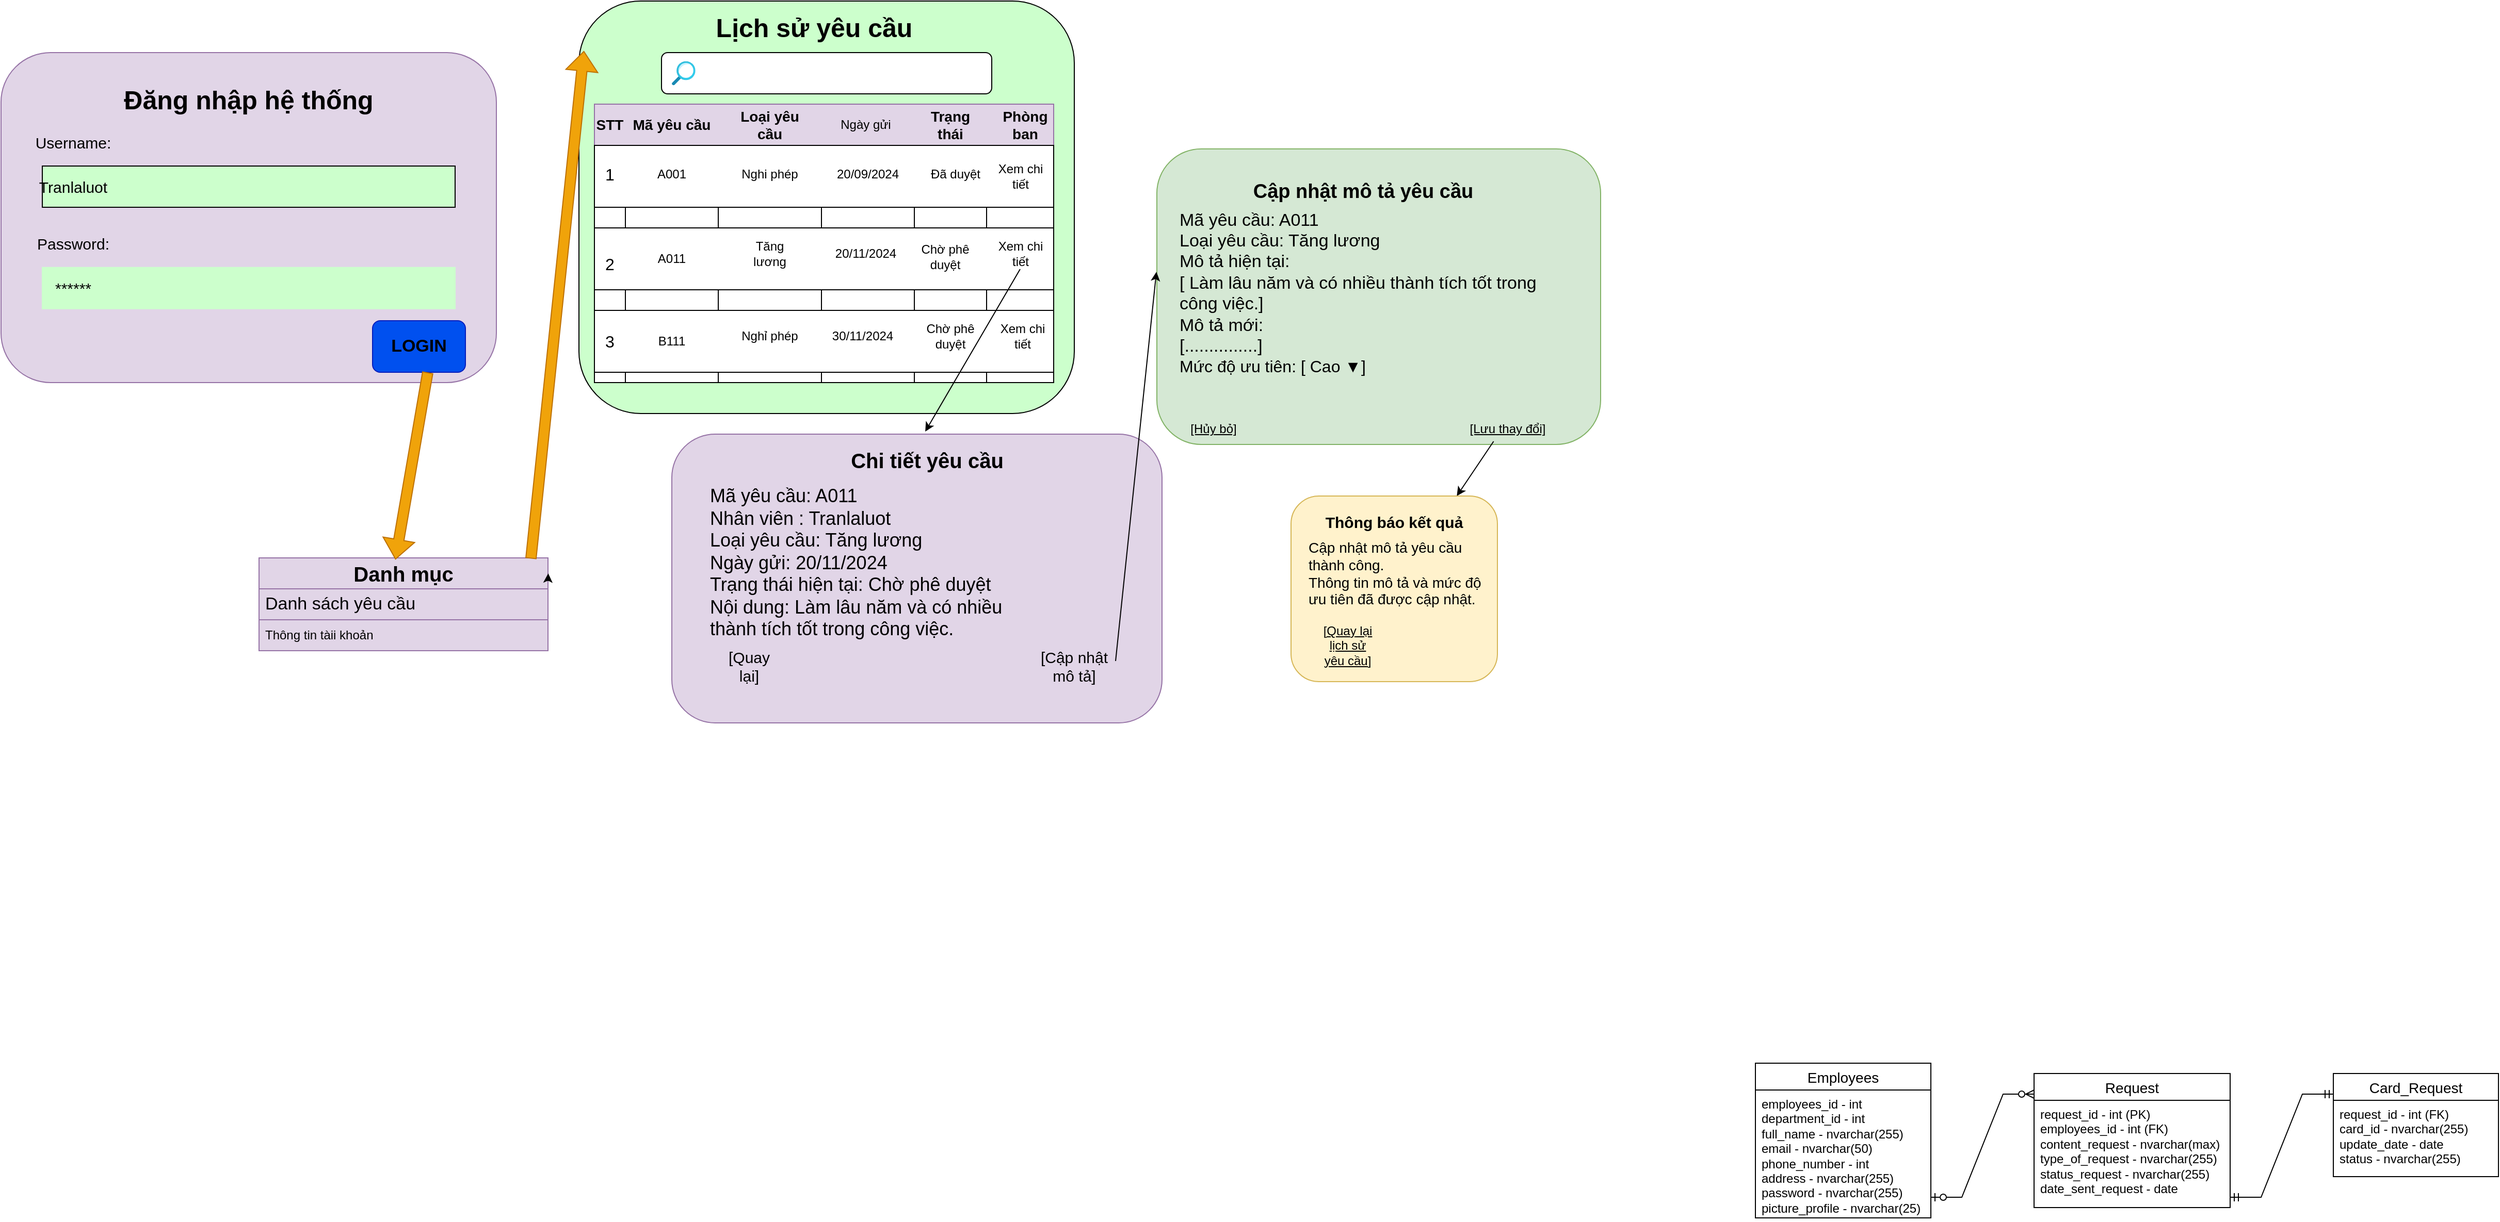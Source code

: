 <mxfile version="25.0.3">
  <diagram name="Trang-1" id="wo70yCYxaLcVJMsX_qfx">
    <mxGraphModel dx="1937" dy="851" grid="1" gridSize="10" guides="1" tooltips="1" connect="1" arrows="1" fold="1" page="1" pageScale="1" pageWidth="3300" pageHeight="4681" math="0" shadow="0">
      <root>
        <mxCell id="0" />
        <mxCell id="1" parent="0" />
        <mxCell id="LpFu22LyahOeN2MfV0FG-60" value="Employees" style="swimlane;fontStyle=0;childLayout=stackLayout;horizontal=1;startSize=26;horizontalStack=0;resizeParent=1;resizeParentMax=0;resizeLast=0;collapsible=1;marginBottom=0;align=center;fontSize=14;" parent="1" vertex="1">
          <mxGeometry x="2490" y="1830" width="170" height="150" as="geometry" />
        </mxCell>
        <mxCell id="LpFu22LyahOeN2MfV0FG-61" value="employees_id - int&lt;div&gt;department_id - int&lt;/div&gt;&lt;div&gt;full_name - nvarchar(255)&lt;/div&gt;&lt;div&gt;email - nvarchar(50)&lt;/div&gt;&lt;div&gt;phone_number - int&lt;/div&gt;&lt;div&gt;address - nvarchar(255)&lt;/div&gt;&lt;div&gt;password - nvarchar(255)&lt;/div&gt;&lt;div&gt;picture_profile - nvarchar(25)&lt;/div&gt;" style="text;strokeColor=none;fillColor=none;spacingLeft=4;spacingRight=4;overflow=hidden;rotatable=0;points=[[0,0.5],[1,0.5]];portConstraint=eastwest;fontSize=12;whiteSpace=wrap;html=1;" parent="LpFu22LyahOeN2MfV0FG-60" vertex="1">
          <mxGeometry y="26" width="170" height="124" as="geometry" />
        </mxCell>
        <mxCell id="LpFu22LyahOeN2MfV0FG-69" value="Card_Request" style="swimlane;fontStyle=0;childLayout=stackLayout;horizontal=1;startSize=26;horizontalStack=0;resizeParent=1;resizeParentMax=0;resizeLast=0;collapsible=1;marginBottom=0;align=center;fontSize=14;" parent="1" vertex="1">
          <mxGeometry x="3050" y="1840" width="160" height="100" as="geometry" />
        </mxCell>
        <mxCell id="LpFu22LyahOeN2MfV0FG-70" value="request_id - int (FK)&lt;div&gt;card_id - nvarchar(255)&lt;/div&gt;&lt;div&gt;update_date - date&lt;/div&gt;&lt;div&gt;status - nvarchar(255)&lt;/div&gt;&lt;div&gt;&lt;br&gt;&lt;/div&gt;" style="text;strokeColor=none;fillColor=none;spacingLeft=4;spacingRight=4;overflow=hidden;rotatable=0;points=[[0,0.5],[1,0.5]];portConstraint=eastwest;fontSize=12;whiteSpace=wrap;html=1;" parent="LpFu22LyahOeN2MfV0FG-69" vertex="1">
          <mxGeometry y="26" width="160" height="74" as="geometry" />
        </mxCell>
        <mxCell id="LpFu22LyahOeN2MfV0FG-83" value="Request" style="swimlane;fontStyle=0;childLayout=stackLayout;horizontal=1;startSize=26;horizontalStack=0;resizeParent=1;resizeParentMax=0;resizeLast=0;collapsible=1;marginBottom=0;align=center;fontSize=14;" parent="1" vertex="1">
          <mxGeometry x="2760" y="1840" width="190" height="130" as="geometry" />
        </mxCell>
        <mxCell id="LpFu22LyahOeN2MfV0FG-84" value="request_id - int (PK)&lt;div&gt;employees_id - int (FK)&lt;/div&gt;&lt;div&gt;content_request - nvarchar(max)&lt;/div&gt;&lt;div&gt;type_of_request - nvarchar(255)&lt;/div&gt;&lt;div&gt;status_request - nvarchar(255)&lt;br&gt;&lt;div&gt;date_sent_request - date&lt;/div&gt;&lt;/div&gt;" style="text;strokeColor=none;fillColor=none;spacingLeft=4;spacingRight=4;overflow=hidden;rotatable=0;points=[[0,0.5],[1,0.5]];portConstraint=eastwest;fontSize=12;whiteSpace=wrap;html=1;" parent="LpFu22LyahOeN2MfV0FG-83" vertex="1">
          <mxGeometry y="26" width="190" height="104" as="geometry" />
        </mxCell>
        <mxCell id="LpFu22LyahOeN2MfV0FG-87" value="" style="edgeStyle=entityRelationEdgeStyle;fontSize=12;html=1;endArrow=ERzeroToMany;startArrow=ERzeroToOne;rounded=0;" parent="1" edge="1">
          <mxGeometry width="100" height="100" relative="1" as="geometry">
            <mxPoint x="2660" y="1960" as="sourcePoint" />
            <mxPoint x="2760" y="1860" as="targetPoint" />
            <Array as="points">
              <mxPoint x="2720" y="1880" />
            </Array>
          </mxGeometry>
        </mxCell>
        <mxCell id="LpFu22LyahOeN2MfV0FG-88" value="" style="edgeStyle=entityRelationEdgeStyle;fontSize=12;html=1;endArrow=ERmandOne;startArrow=ERmandOne;rounded=0;" parent="1" edge="1">
          <mxGeometry width="100" height="100" relative="1" as="geometry">
            <mxPoint x="2950" y="1960" as="sourcePoint" />
            <mxPoint x="3050" y="1860" as="targetPoint" />
          </mxGeometry>
        </mxCell>
        <mxCell id="CiBGgHgG7XloILpeLHoA-193" value="" style="rounded=1;whiteSpace=wrap;html=1;fillColor=#CCFFCC;" vertex="1" parent="1">
          <mxGeometry x="1350" y="800" width="480" height="400" as="geometry" />
        </mxCell>
        <mxCell id="CiBGgHgG7XloILpeLHoA-195" value="&lt;span style=&quot;font-size: 25px;&quot;&gt;&lt;b&gt;Lịch sử yêu cầu&lt;/b&gt;&lt;/span&gt;" style="text;strokeColor=none;align=center;fillColor=none;html=1;verticalAlign=middle;whiteSpace=wrap;rounded=0;" vertex="1" parent="1">
          <mxGeometry x="1462.92" y="810" width="230" height="30" as="geometry" />
        </mxCell>
        <mxCell id="CiBGgHgG7XloILpeLHoA-196" value="" style="rounded=1;whiteSpace=wrap;html=1;" vertex="1" parent="1">
          <mxGeometry x="1430" y="850" width="320" height="40" as="geometry" />
        </mxCell>
        <mxCell id="CiBGgHgG7XloILpeLHoA-197" value="" style="image;aspect=fixed;html=1;points=[];align=center;fontSize=12;image=img/lib/azure2/general/Search.svg;" vertex="1" parent="1">
          <mxGeometry x="1440" y="858.37" width="22.92" height="23.27" as="geometry" />
        </mxCell>
        <mxCell id="CiBGgHgG7XloILpeLHoA-198" value="" style="rounded=0;whiteSpace=wrap;html=1;" vertex="1" parent="1">
          <mxGeometry x="1365" y="900" width="30" height="270" as="geometry" />
        </mxCell>
        <mxCell id="CiBGgHgG7XloILpeLHoA-199" value="" style="rounded=0;whiteSpace=wrap;html=1;" vertex="1" parent="1">
          <mxGeometry x="1395" y="900" width="90" height="270" as="geometry" />
        </mxCell>
        <mxCell id="CiBGgHgG7XloILpeLHoA-200" value="" style="rounded=0;whiteSpace=wrap;html=1;" vertex="1" parent="1">
          <mxGeometry x="1485" y="900" width="100" height="270" as="geometry" />
        </mxCell>
        <mxCell id="CiBGgHgG7XloILpeLHoA-201" value="" style="rounded=0;whiteSpace=wrap;html=1;" vertex="1" parent="1">
          <mxGeometry x="1585" y="900" width="90" height="270" as="geometry" />
        </mxCell>
        <mxCell id="CiBGgHgG7XloILpeLHoA-202" value="" style="rounded=0;whiteSpace=wrap;html=1;" vertex="1" parent="1">
          <mxGeometry x="1675" y="900" width="70" height="270" as="geometry" />
        </mxCell>
        <mxCell id="CiBGgHgG7XloILpeLHoA-203" value="" style="rounded=0;whiteSpace=wrap;html=1;" vertex="1" parent="1">
          <mxGeometry x="1745" y="900" width="65" height="270" as="geometry" />
        </mxCell>
        <mxCell id="CiBGgHgG7XloILpeLHoA-204" value="" style="rounded=0;whiteSpace=wrap;html=1;fillColor=#e1d5e7;strokeColor=#9673a6;fontStyle=1;fontSize=14;" vertex="1" parent="1">
          <mxGeometry x="1365" y="900" width="445" height="40" as="geometry" />
        </mxCell>
        <mxCell id="CiBGgHgG7XloILpeLHoA-205" value="&lt;font&gt;STT&lt;/font&gt;" style="text;strokeColor=none;align=center;fillColor=none;html=1;verticalAlign=middle;whiteSpace=wrap;rounded=0;fontStyle=1;fontSize=14;" vertex="1" parent="1">
          <mxGeometry x="1350" y="905" width="60" height="30" as="geometry" />
        </mxCell>
        <mxCell id="CiBGgHgG7XloILpeLHoA-206" value="Mã yêu cầu" style="text;strokeColor=none;align=center;fillColor=none;html=1;verticalAlign=middle;whiteSpace=wrap;rounded=0;fontStyle=1;fontSize=14;" vertex="1" parent="1">
          <mxGeometry x="1400" y="905" width="80" height="30" as="geometry" />
        </mxCell>
        <mxCell id="CiBGgHgG7XloILpeLHoA-208" value="Loại yêu cầu" style="text;strokeColor=none;align=center;fillColor=none;html=1;verticalAlign=middle;whiteSpace=wrap;rounded=0;fontStyle=1;fontSize=14;" vertex="1" parent="1">
          <mxGeometry x="1505" y="905" width="60" height="30" as="geometry" />
        </mxCell>
        <mxCell id="CiBGgHgG7XloILpeLHoA-209" value="Trạng thái" style="text;strokeColor=none;align=center;fillColor=none;html=1;verticalAlign=middle;whiteSpace=wrap;rounded=0;fontStyle=1;fontSize=14;" vertex="1" parent="1">
          <mxGeometry x="1680" y="905" width="60" height="30" as="geometry" />
        </mxCell>
        <mxCell id="CiBGgHgG7XloILpeLHoA-210" value="Phòng ban" style="text;strokeColor=none;align=center;fillColor=none;html=1;verticalAlign=middle;whiteSpace=wrap;rounded=0;fontStyle=1;fontSize=14;" vertex="1" parent="1">
          <mxGeometry x="1750" y="905" width="65" height="30" as="geometry" />
        </mxCell>
        <mxCell id="CiBGgHgG7XloILpeLHoA-211" value="" style="rounded=1;whiteSpace=wrap;html=1;fillColor=#e1d5e7;strokeColor=#9673a6;" vertex="1" parent="1">
          <mxGeometry x="790" y="850" width="480" height="320" as="geometry" />
        </mxCell>
        <mxCell id="CiBGgHgG7XloILpeLHoA-212" value="&lt;font style=&quot;font-size: 25px;&quot;&gt;&lt;b&gt;Đăng nhập hệ thống&lt;/b&gt;&lt;/font&gt;" style="text;strokeColor=none;align=center;fillColor=none;html=1;verticalAlign=middle;whiteSpace=wrap;rounded=0;" vertex="1" parent="1">
          <mxGeometry x="885" y="880" width="290" height="30" as="geometry" />
        </mxCell>
        <mxCell id="CiBGgHgG7XloILpeLHoA-213" value="" style="rounded=0;whiteSpace=wrap;html=1;fillColor=#CCFFCC;" vertex="1" parent="1">
          <mxGeometry x="830" y="960.0" width="400" height="40" as="geometry" />
        </mxCell>
        <mxCell id="CiBGgHgG7XloILpeLHoA-214" value="&lt;font style=&quot;font-size: 15px;&quot;&gt;Username:&lt;/font&gt;" style="text;strokeColor=none;align=center;fillColor=none;html=1;verticalAlign=middle;whiteSpace=wrap;rounded=0;" vertex="1" parent="1">
          <mxGeometry x="830" y="921.64" width="60" height="30" as="geometry" />
        </mxCell>
        <mxCell id="CiBGgHgG7XloILpeLHoA-215" value="" style="rounded=0;whiteSpace=wrap;html=1;fillColor=#CCFFCC;strokeColor=#CCFFCC;" vertex="1" parent="1">
          <mxGeometry x="830" y="1058.36" width="400" height="40" as="geometry" />
        </mxCell>
        <mxCell id="CiBGgHgG7XloILpeLHoA-216" value="&lt;font style=&quot;font-size: 15px;&quot;&gt;Password:&lt;/font&gt;" style="text;strokeColor=none;align=center;fillColor=none;html=1;verticalAlign=middle;whiteSpace=wrap;rounded=0;" vertex="1" parent="1">
          <mxGeometry x="830" y="1020.0" width="60" height="30" as="geometry" />
        </mxCell>
        <mxCell id="CiBGgHgG7XloILpeLHoA-217" value="&lt;span style=&quot;font-size: 15px;&quot;&gt;Tranlaluot&lt;/span&gt;" style="text;strokeColor=none;align=center;fillColor=none;html=1;verticalAlign=middle;whiteSpace=wrap;rounded=0;" vertex="1" parent="1">
          <mxGeometry x="830" y="965.0" width="60" height="30" as="geometry" />
        </mxCell>
        <mxCell id="CiBGgHgG7XloILpeLHoA-218" value="&lt;span style=&quot;font-size: 15px;&quot;&gt;******&lt;/span&gt;" style="text;strokeColor=none;align=center;fillColor=none;html=1;verticalAlign=middle;whiteSpace=wrap;rounded=0;" vertex="1" parent="1">
          <mxGeometry x="830" y="1063.36" width="60" height="30" as="geometry" />
        </mxCell>
        <mxCell id="CiBGgHgG7XloILpeLHoA-219" value="" style="rounded=1;whiteSpace=wrap;html=1;fillColor=#0050ef;fontColor=#ffffff;strokeColor=#001DBC;" vertex="1" parent="1">
          <mxGeometry x="1150" y="1110" width="90" height="50" as="geometry" />
        </mxCell>
        <mxCell id="CiBGgHgG7XloILpeLHoA-220" value="&lt;font style=&quot;font-size: 17px;&quot;&gt;&lt;b&gt;LOGIN&lt;/b&gt;&lt;/font&gt;" style="text;strokeColor=none;align=center;fillColor=none;html=1;verticalAlign=middle;whiteSpace=wrap;rounded=0;" vertex="1" parent="1">
          <mxGeometry x="1165" y="1120" width="60" height="30" as="geometry" />
        </mxCell>
        <mxCell id="CiBGgHgG7XloILpeLHoA-221" value="&lt;font style=&quot;font-size: 20px;&quot;&gt;&lt;b&gt;Danh mục&lt;/b&gt;&lt;/font&gt;" style="swimlane;fontStyle=0;childLayout=stackLayout;horizontal=1;startSize=30;horizontalStack=0;resizeParent=1;resizeParentMax=0;resizeLast=0;collapsible=1;marginBottom=0;whiteSpace=wrap;html=1;fillColor=#e1d5e7;strokeColor=#9673a6;" vertex="1" parent="1">
          <mxGeometry x="1040" y="1340" width="280" height="90" as="geometry" />
        </mxCell>
        <mxCell id="CiBGgHgG7XloILpeLHoA-222" value="&lt;font style=&quot;font-size: 17px;&quot;&gt;Danh sách yêu cầu&amp;nbsp;&lt;/font&gt;" style="text;strokeColor=#9673a6;fillColor=#e1d5e7;align=left;verticalAlign=middle;spacingLeft=4;spacingRight=4;overflow=hidden;points=[[0,0.5],[1,0.5]];portConstraint=eastwest;rotatable=0;whiteSpace=wrap;html=1;" vertex="1" parent="CiBGgHgG7XloILpeLHoA-221">
          <mxGeometry y="30" width="280" height="30" as="geometry" />
        </mxCell>
        <mxCell id="CiBGgHgG7XloILpeLHoA-223" value="Thông tin tàii khoản" style="text;strokeColor=#9673a6;fillColor=#e1d5e7;align=left;verticalAlign=middle;spacingLeft=4;spacingRight=4;overflow=hidden;points=[[0,0.5],[1,0.5]];portConstraint=eastwest;rotatable=0;whiteSpace=wrap;html=1;" vertex="1" parent="CiBGgHgG7XloILpeLHoA-221">
          <mxGeometry y="60" width="280" height="30" as="geometry" />
        </mxCell>
        <mxCell id="CiBGgHgG7XloILpeLHoA-225" style="edgeStyle=orthogonalEdgeStyle;rounded=0;orthogonalLoop=1;jettySize=auto;html=1;exitX=1;exitY=0.25;exitDx=0;exitDy=0;entryX=1.001;entryY=0.167;entryDx=0;entryDy=0;entryPerimeter=0;" edge="1" parent="1" source="CiBGgHgG7XloILpeLHoA-221" target="CiBGgHgG7XloILpeLHoA-221">
          <mxGeometry relative="1" as="geometry" />
        </mxCell>
        <mxCell id="CiBGgHgG7XloILpeLHoA-226" value="" style="shape=flexArrow;endArrow=classic;html=1;rounded=0;fillColor=#f0a30a;strokeColor=#BD7000;exitX=1;exitY=0.25;exitDx=0;exitDy=0;entryX=0.472;entryY=0.018;entryDx=0;entryDy=0;entryPerimeter=0;" edge="1" parent="1" target="CiBGgHgG7XloILpeLHoA-221">
          <mxGeometry width="50" height="50" relative="1" as="geometry">
            <mxPoint x="1203.51" y="1160" as="sourcePoint" />
            <mxPoint x="1156.483" y="1377.5" as="targetPoint" />
          </mxGeometry>
        </mxCell>
        <mxCell id="CiBGgHgG7XloILpeLHoA-227" value="" style="shape=flexArrow;endArrow=classic;html=1;rounded=0;entryX=0.01;entryY=0.121;entryDx=0;entryDy=0;entryPerimeter=0;fillColor=#f0a30a;strokeColor=#BD7000;exitX=0.941;exitY=0.008;exitDx=0;exitDy=0;exitPerimeter=0;" edge="1" parent="1" source="CiBGgHgG7XloILpeLHoA-221" target="CiBGgHgG7XloILpeLHoA-193">
          <mxGeometry width="50" height="50" relative="1" as="geometry">
            <mxPoint x="1190" y="810" as="sourcePoint" />
            <mxPoint x="1050" y="1090" as="targetPoint" />
          </mxGeometry>
        </mxCell>
        <mxCell id="CiBGgHgG7XloILpeLHoA-229" value="" style="rounded=0;whiteSpace=wrap;html=1;" vertex="1" parent="1">
          <mxGeometry x="1365" y="940" width="445" height="60" as="geometry" />
        </mxCell>
        <mxCell id="CiBGgHgG7XloILpeLHoA-230" value="" style="rounded=0;whiteSpace=wrap;html=1;" vertex="1" parent="1">
          <mxGeometry x="1365" y="1020" width="445" height="60" as="geometry" />
        </mxCell>
        <mxCell id="CiBGgHgG7XloILpeLHoA-231" value="" style="rounded=0;whiteSpace=wrap;html=1;" vertex="1" parent="1">
          <mxGeometry x="1365" y="1100" width="445" height="60" as="geometry" />
        </mxCell>
        <mxCell id="CiBGgHgG7XloILpeLHoA-232" value="&lt;font style=&quot;font-size: 16px;&quot;&gt;1&lt;/font&gt;" style="text;strokeColor=none;align=center;fillColor=none;html=1;verticalAlign=middle;whiteSpace=wrap;rounded=0;" vertex="1" parent="1">
          <mxGeometry x="1350" y="953.36" width="60" height="30" as="geometry" />
        </mxCell>
        <mxCell id="CiBGgHgG7XloILpeLHoA-233" value="&lt;font style=&quot;font-size: 16px;&quot;&gt;2&lt;/font&gt;" style="text;strokeColor=none;align=center;fillColor=none;html=1;verticalAlign=middle;whiteSpace=wrap;rounded=0;" vertex="1" parent="1">
          <mxGeometry x="1350" y="1040" width="60" height="30" as="geometry" />
        </mxCell>
        <mxCell id="CiBGgHgG7XloILpeLHoA-234" value="&lt;font style=&quot;font-size: 16px;&quot;&gt;3&lt;/font&gt;" style="text;strokeColor=none;align=center;fillColor=none;html=1;verticalAlign=middle;whiteSpace=wrap;rounded=0;" vertex="1" parent="1">
          <mxGeometry x="1350" y="1115" width="60" height="30" as="geometry" />
        </mxCell>
        <mxCell id="CiBGgHgG7XloILpeLHoA-235" value="A001" style="text;strokeColor=none;align=center;fillColor=none;html=1;verticalAlign=middle;whiteSpace=wrap;rounded=0;" vertex="1" parent="1">
          <mxGeometry x="1410" y="953.36" width="60" height="30" as="geometry" />
        </mxCell>
        <mxCell id="CiBGgHgG7XloILpeLHoA-236" value="A011" style="text;strokeColor=none;align=center;fillColor=none;html=1;verticalAlign=middle;whiteSpace=wrap;rounded=0;" vertex="1" parent="1">
          <mxGeometry x="1410" y="1035" width="60" height="30" as="geometry" />
        </mxCell>
        <mxCell id="CiBGgHgG7XloILpeLHoA-237" value="B111" style="text;strokeColor=none;align=center;fillColor=none;html=1;verticalAlign=middle;whiteSpace=wrap;rounded=0;" vertex="1" parent="1">
          <mxGeometry x="1410" y="1115" width="60" height="30" as="geometry" />
        </mxCell>
        <mxCell id="CiBGgHgG7XloILpeLHoA-241" value="Nghi phép" style="text;strokeColor=none;align=center;fillColor=none;html=1;verticalAlign=middle;whiteSpace=wrap;rounded=0;" vertex="1" parent="1">
          <mxGeometry x="1505" y="953.36" width="60" height="30" as="geometry" />
        </mxCell>
        <mxCell id="CiBGgHgG7XloILpeLHoA-242" value="Tăng lương" style="text;strokeColor=none;align=center;fillColor=none;html=1;verticalAlign=middle;whiteSpace=wrap;rounded=0;" vertex="1" parent="1">
          <mxGeometry x="1505" y="1030" width="60" height="30" as="geometry" />
        </mxCell>
        <mxCell id="CiBGgHgG7XloILpeLHoA-243" value="Nghỉ phép" style="text;strokeColor=none;align=center;fillColor=none;html=1;verticalAlign=middle;whiteSpace=wrap;rounded=0;" vertex="1" parent="1">
          <mxGeometry x="1505" y="1110" width="60" height="30" as="geometry" />
        </mxCell>
        <mxCell id="CiBGgHgG7XloILpeLHoA-244" value="Chờ phê duyệt" style="text;strokeColor=none;align=center;fillColor=none;html=1;verticalAlign=middle;whiteSpace=wrap;rounded=0;" vertex="1" parent="1">
          <mxGeometry x="1675" y="1033.36" width="60" height="30" as="geometry" />
        </mxCell>
        <mxCell id="CiBGgHgG7XloILpeLHoA-245" value="Đã duyệt" style="text;strokeColor=none;align=center;fillColor=none;html=1;verticalAlign=middle;whiteSpace=wrap;rounded=0;" vertex="1" parent="1">
          <mxGeometry x="1685" y="953.36" width="60" height="30" as="geometry" />
        </mxCell>
        <mxCell id="CiBGgHgG7XloILpeLHoA-246" value="Xem chi tiết" style="text;strokeColor=none;align=center;fillColor=none;html=1;verticalAlign=middle;whiteSpace=wrap;rounded=0;" vertex="1" parent="1">
          <mxGeometry x="1747.5" y="955" width="60" height="30" as="geometry" />
        </mxCell>
        <mxCell id="CiBGgHgG7XloILpeLHoA-262" value="Chờ phê duyệt" style="text;strokeColor=none;align=center;fillColor=none;html=1;verticalAlign=middle;whiteSpace=wrap;rounded=0;" vertex="1" parent="1">
          <mxGeometry x="1680" y="1110" width="60" height="30" as="geometry" />
        </mxCell>
        <mxCell id="CiBGgHgG7XloILpeLHoA-263" value="Xem chi tiết" style="text;strokeColor=none;align=center;fillColor=none;html=1;verticalAlign=middle;whiteSpace=wrap;rounded=0;" vertex="1" parent="1">
          <mxGeometry x="1747.5" y="1030" width="60" height="30" as="geometry" />
        </mxCell>
        <mxCell id="CiBGgHgG7XloILpeLHoA-264" value="Xem chi tiết" style="text;strokeColor=none;align=center;fillColor=none;html=1;verticalAlign=middle;whiteSpace=wrap;rounded=0;" vertex="1" parent="1">
          <mxGeometry x="1750" y="1110" width="60" height="30" as="geometry" />
        </mxCell>
        <mxCell id="CiBGgHgG7XloILpeLHoA-265" value="Ngày gửi" style="text;strokeColor=none;align=center;fillColor=none;html=1;verticalAlign=middle;whiteSpace=wrap;rounded=0;" vertex="1" parent="1">
          <mxGeometry x="1597.5" y="905" width="60" height="30" as="geometry" />
        </mxCell>
        <mxCell id="CiBGgHgG7XloILpeLHoA-266" value="20/09/2024" style="text;strokeColor=none;align=center;fillColor=none;html=1;verticalAlign=middle;whiteSpace=wrap;rounded=0;" vertex="1" parent="1">
          <mxGeometry x="1600" y="953.36" width="60" height="30" as="geometry" />
        </mxCell>
        <mxCell id="CiBGgHgG7XloILpeLHoA-267" value="20/11/2024" style="text;strokeColor=none;align=center;fillColor=none;html=1;verticalAlign=middle;whiteSpace=wrap;rounded=0;" vertex="1" parent="1">
          <mxGeometry x="1597.5" y="1030" width="60" height="30" as="geometry" />
        </mxCell>
        <mxCell id="CiBGgHgG7XloILpeLHoA-268" value="30/11/2024" style="text;strokeColor=none;align=center;fillColor=none;html=1;verticalAlign=middle;whiteSpace=wrap;rounded=0;" vertex="1" parent="1">
          <mxGeometry x="1595" y="1110" width="60" height="30" as="geometry" />
        </mxCell>
        <mxCell id="CiBGgHgG7XloILpeLHoA-269" value="" style="rounded=1;whiteSpace=wrap;html=1;fillColor=#e1d5e7;strokeColor=#9673a6;" vertex="1" parent="1">
          <mxGeometry x="1440" y="1220" width="475" height="280" as="geometry" />
        </mxCell>
        <mxCell id="CiBGgHgG7XloILpeLHoA-270" value="&lt;font style=&quot;font-size: 20px;&quot;&gt;&lt;b&gt;Chi tiết yêu cầu&lt;/b&gt;&lt;/font&gt;" style="text;strokeColor=none;align=center;fillColor=none;html=1;verticalAlign=middle;whiteSpace=wrap;rounded=0;" vertex="1" parent="1">
          <mxGeometry x="1605" y="1230" width="165" height="30" as="geometry" />
        </mxCell>
        <mxCell id="CiBGgHgG7XloILpeLHoA-271" value="&lt;font style=&quot;font-size: 18px;&quot;&gt;Mã yêu cầu: A011&lt;/font&gt;&lt;div&gt;&lt;font style=&quot;font-size: 18px;&quot;&gt;Nhân viên : Tranlaluot&lt;/font&gt;&lt;/div&gt;&lt;div&gt;&lt;font style=&quot;font-size: 18px;&quot;&gt;Loại yêu cầu: Tăng lương&lt;/font&gt;&lt;/div&gt;&lt;div&gt;&lt;font style=&quot;font-size: 18px;&quot;&gt;Ngày gửi: 20/11/2024&lt;/font&gt;&lt;/div&gt;&lt;div&gt;&lt;font style=&quot;font-size: 18px;&quot;&gt;Trạng thái hiện tại: Chờ phê duyệt&lt;/font&gt;&lt;/div&gt;&lt;div&gt;&lt;font style=&quot;font-size: 18px;&quot;&gt;Nội dung: Làm lâu năm và có nhiều thành tích tốt trong công việc.&lt;/font&gt;&lt;/div&gt;" style="text;strokeColor=none;align=left;fillColor=none;html=1;verticalAlign=middle;whiteSpace=wrap;rounded=0;" vertex="1" parent="1">
          <mxGeometry x="1475" y="1270" width="335" height="150" as="geometry" />
        </mxCell>
        <mxCell id="CiBGgHgG7XloILpeLHoA-272" value="&lt;font style=&quot;font-size: 15px;&quot;&gt;[Quay lại]&lt;/font&gt;" style="text;strokeColor=none;align=center;fillColor=none;html=1;verticalAlign=middle;whiteSpace=wrap;rounded=0;" vertex="1" parent="1">
          <mxGeometry x="1485" y="1430" width="60" height="30" as="geometry" />
        </mxCell>
        <mxCell id="CiBGgHgG7XloILpeLHoA-273" value="&lt;font style=&quot;font-size: 15px;&quot;&gt;[Cập nhật mô tả]&lt;/font&gt;" style="text;strokeColor=none;align=center;fillColor=none;html=1;verticalAlign=middle;whiteSpace=wrap;rounded=0;" vertex="1" parent="1">
          <mxGeometry x="1785" y="1430" width="90" height="30" as="geometry" />
        </mxCell>
        <mxCell id="CiBGgHgG7XloILpeLHoA-275" value="" style="rounded=1;whiteSpace=wrap;html=1;fillColor=#d5e8d4;strokeColor=#82b366;" vertex="1" parent="1">
          <mxGeometry x="1910" y="943.36" width="430" height="286.64" as="geometry" />
        </mxCell>
        <mxCell id="CiBGgHgG7XloILpeLHoA-276" value="" style="endArrow=classic;html=1;rounded=0;entryX=-0.001;entryY=0.416;entryDx=0;entryDy=0;entryPerimeter=0;" edge="1" parent="1" target="CiBGgHgG7XloILpeLHoA-275">
          <mxGeometry width="50" height="50" relative="1" as="geometry">
            <mxPoint x="1870" y="1440" as="sourcePoint" />
            <mxPoint x="1990" y="1400" as="targetPoint" />
          </mxGeometry>
        </mxCell>
        <mxCell id="CiBGgHgG7XloILpeLHoA-278" value="&lt;b&gt;&lt;font style=&quot;font-size: 19px;&quot;&gt;Cập nhật mô tả yêu cầu&lt;/font&gt;&lt;/b&gt;" style="text;strokeColor=none;align=center;fillColor=none;html=1;verticalAlign=middle;whiteSpace=wrap;rounded=0;" vertex="1" parent="1">
          <mxGeometry x="1990" y="970" width="240" height="30" as="geometry" />
        </mxCell>
        <mxCell id="CiBGgHgG7XloILpeLHoA-280" value="&lt;u&gt;[Hủy bỏ]&lt;/u&gt;" style="text;strokeColor=none;align=center;fillColor=none;html=1;verticalAlign=middle;whiteSpace=wrap;rounded=0;" vertex="1" parent="1">
          <mxGeometry x="1915" y="1200.0" width="100" height="30" as="geometry" />
        </mxCell>
        <mxCell id="CiBGgHgG7XloILpeLHoA-287" value="" style="endArrow=classic;html=1;rounded=0;exitX=0.5;exitY=1;exitDx=0;exitDy=0;entryX=0.517;entryY=-0.009;entryDx=0;entryDy=0;entryPerimeter=0;" edge="1" parent="1" source="CiBGgHgG7XloILpeLHoA-263" target="CiBGgHgG7XloILpeLHoA-269">
          <mxGeometry width="50" height="50" relative="1" as="geometry">
            <mxPoint x="1500" y="1210" as="sourcePoint" />
            <mxPoint x="1550" y="1160" as="targetPoint" />
          </mxGeometry>
        </mxCell>
        <mxCell id="CiBGgHgG7XloILpeLHoA-289" value="&lt;u&gt;[Lưu thay đổi]&lt;/u&gt;" style="text;strokeColor=none;align=center;fillColor=none;html=1;verticalAlign=middle;whiteSpace=wrap;rounded=0;" vertex="1" parent="1">
          <mxGeometry x="2200" y="1200.0" width="100" height="30" as="geometry" />
        </mxCell>
        <mxCell id="CiBGgHgG7XloILpeLHoA-290" value="&lt;font style=&quot;font-size: 17px;&quot;&gt;Mã yêu cầu: A011&lt;/font&gt;&lt;div&gt;&lt;font style=&quot;font-size: 17px;&quot;&gt;Loại yêu cầu: Tăng lương&lt;/font&gt;&lt;/div&gt;&lt;div&gt;&lt;font style=&quot;font-size: 17px;&quot;&gt;Mô tả hiện tại:&lt;/font&gt;&lt;/div&gt;&lt;div&gt;&lt;font style=&quot;font-size: 17px;&quot;&gt;[&amp;nbsp;&lt;span style=&quot;background-color: initial;&quot;&gt;Làm lâu năm và có nhiều thành tích tốt trong công việc.]&lt;/span&gt;&lt;/font&gt;&lt;/div&gt;&lt;div&gt;&lt;span style=&quot;font-size: 17px;&quot;&gt;Mô tả mới:&amp;nbsp;&lt;/span&gt;&lt;/div&gt;&lt;div&gt;&lt;span style=&quot;font-size: 17px;&quot;&gt;[...............]&lt;/span&gt;&lt;/div&gt;&lt;div&gt;&lt;font style=&quot;font-size: 16px;&quot;&gt;Mức độ ưu tiên: [&amp;nbsp;&lt;span style=&quot;background-color: initial;&quot;&gt;Cao ▼]&lt;/span&gt;&lt;/font&gt;&lt;/div&gt;" style="text;strokeColor=none;align=left;fillColor=none;html=1;verticalAlign=middle;whiteSpace=wrap;rounded=0;" vertex="1" parent="1">
          <mxGeometry x="1930" y="1013.36" width="350" height="140" as="geometry" />
        </mxCell>
        <mxCell id="CiBGgHgG7XloILpeLHoA-291" value="" style="endArrow=classic;html=1;rounded=0;exitX=0.363;exitY=0.901;exitDx=0;exitDy=0;exitPerimeter=0;" edge="1" parent="1" source="CiBGgHgG7XloILpeLHoA-289" target="CiBGgHgG7XloILpeLHoA-292">
          <mxGeometry width="50" height="50" relative="1" as="geometry">
            <mxPoint x="2080" y="1420" as="sourcePoint" />
            <mxPoint x="2160" y="1280" as="targetPoint" />
          </mxGeometry>
        </mxCell>
        <mxCell id="CiBGgHgG7XloILpeLHoA-292" value="" style="rounded=1;whiteSpace=wrap;html=1;fillColor=#fff2cc;strokeColor=#d6b656;" vertex="1" parent="1">
          <mxGeometry x="2040" y="1280" width="200" height="180" as="geometry" />
        </mxCell>
        <mxCell id="CiBGgHgG7XloILpeLHoA-293" value="&lt;b&gt;&lt;font style=&quot;font-size: 15px;&quot;&gt;Thông báo kết quả&lt;/font&gt;&lt;/b&gt;" style="text;strokeColor=none;align=center;fillColor=none;html=1;verticalAlign=middle;whiteSpace=wrap;rounded=0;" vertex="1" parent="1">
          <mxGeometry x="2065" y="1290" width="150" height="30" as="geometry" />
        </mxCell>
        <mxCell id="CiBGgHgG7XloILpeLHoA-294" value="&lt;font style=&quot;font-size: 14px;&quot;&gt;Cập nhật mô tả yêu cầu thành công.&lt;/font&gt;&lt;div&gt;&lt;font style=&quot;font-size: 14px;&quot;&gt;Thông tin mô tả và mức độ ưu tiên đã được cập nhật.&lt;/font&gt;&lt;/div&gt;" style="text;strokeColor=none;align=left;fillColor=none;html=1;verticalAlign=middle;whiteSpace=wrap;rounded=0;" vertex="1" parent="1">
          <mxGeometry x="2055" y="1340" width="170" height="30" as="geometry" />
        </mxCell>
        <mxCell id="CiBGgHgG7XloILpeLHoA-295" value="&lt;u&gt;[Quay lại lịch sử yêu cầu]&lt;/u&gt;" style="text;strokeColor=none;align=center;fillColor=none;html=1;verticalAlign=middle;whiteSpace=wrap;rounded=0;" vertex="1" parent="1">
          <mxGeometry x="2065" y="1410" width="60" height="30" as="geometry" />
        </mxCell>
      </root>
    </mxGraphModel>
  </diagram>
</mxfile>
